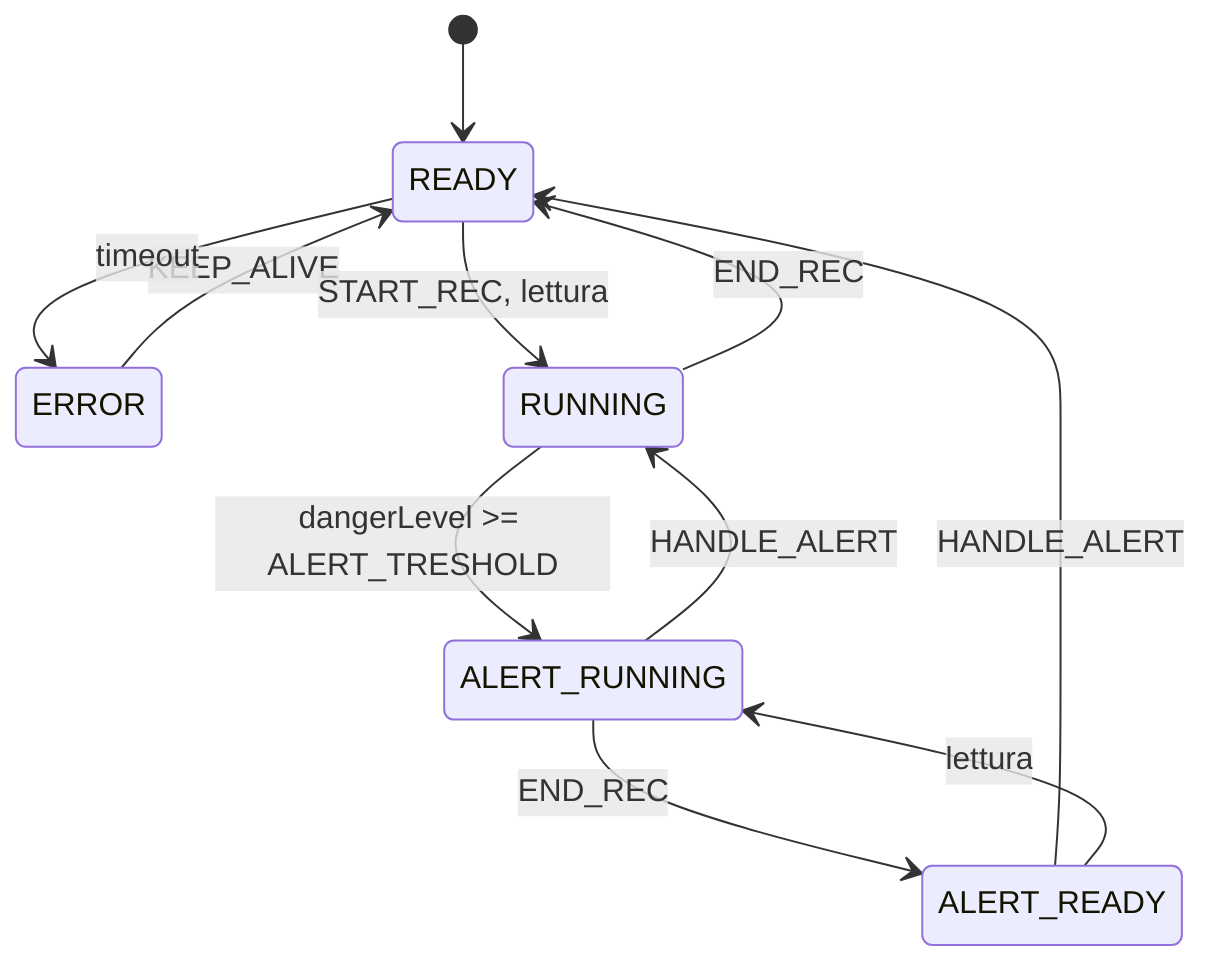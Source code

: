 stateDiagram-v2
  [*] --> READY
  ERROR --> READY: KEEP_ALIVE
  READY --> ERROR: timeout
  READY --> RUNNING: START_REC, lettura
  RUNNING --> READY: END_REC
  RUNNING --> ALERT_RUNNING: dangerLevel >= ALERT_TRESHOLD
  ALERT_RUNNING --> RUNNING: HANDLE_ALERT
  ALERT_RUNNING --> ALERT_READY: END_REC
  ALERT_READY --> READY: HANDLE_ALERT
  ALERT_READY --> ALERT_RUNNING: lettura